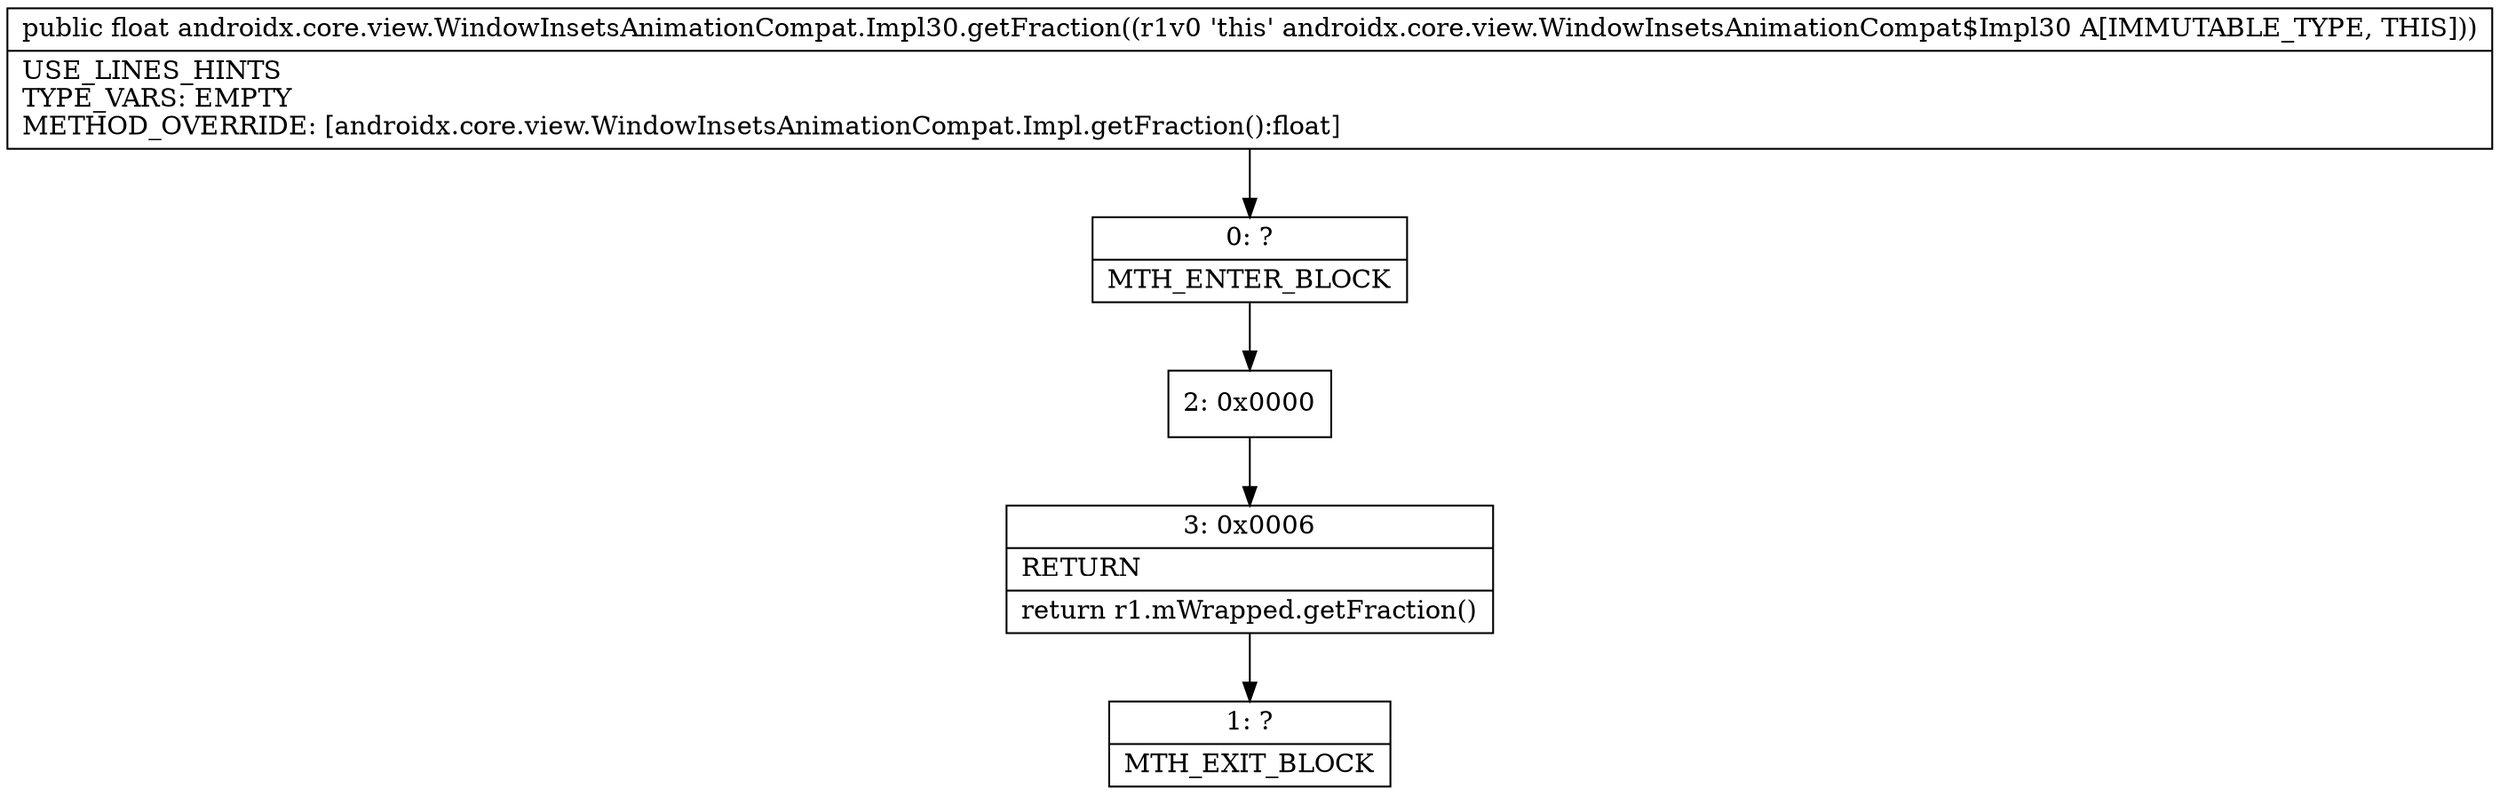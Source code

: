 digraph "CFG forandroidx.core.view.WindowInsetsAnimationCompat.Impl30.getFraction()F" {
Node_0 [shape=record,label="{0\:\ ?|MTH_ENTER_BLOCK\l}"];
Node_2 [shape=record,label="{2\:\ 0x0000}"];
Node_3 [shape=record,label="{3\:\ 0x0006|RETURN\l|return r1.mWrapped.getFraction()\l}"];
Node_1 [shape=record,label="{1\:\ ?|MTH_EXIT_BLOCK\l}"];
MethodNode[shape=record,label="{public float androidx.core.view.WindowInsetsAnimationCompat.Impl30.getFraction((r1v0 'this' androidx.core.view.WindowInsetsAnimationCompat$Impl30 A[IMMUTABLE_TYPE, THIS]))  | USE_LINES_HINTS\lTYPE_VARS: EMPTY\lMETHOD_OVERRIDE: [androidx.core.view.WindowInsetsAnimationCompat.Impl.getFraction():float]\l}"];
MethodNode -> Node_0;Node_0 -> Node_2;
Node_2 -> Node_3;
Node_3 -> Node_1;
}

